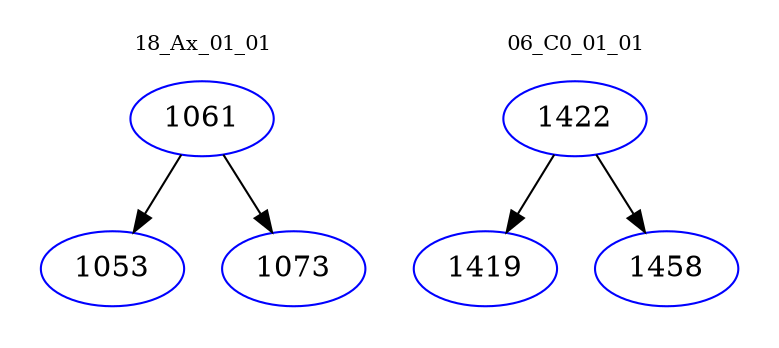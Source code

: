 digraph{
subgraph cluster_0 {
color = white
label = "18_Ax_01_01";
fontsize=10;
T0_1061 [label="1061", color="blue"]
T0_1061 -> T0_1053 [color="black"]
T0_1053 [label="1053", color="blue"]
T0_1061 -> T0_1073 [color="black"]
T0_1073 [label="1073", color="blue"]
}
subgraph cluster_1 {
color = white
label = "06_C0_01_01";
fontsize=10;
T1_1422 [label="1422", color="blue"]
T1_1422 -> T1_1419 [color="black"]
T1_1419 [label="1419", color="blue"]
T1_1422 -> T1_1458 [color="black"]
T1_1458 [label="1458", color="blue"]
}
}
